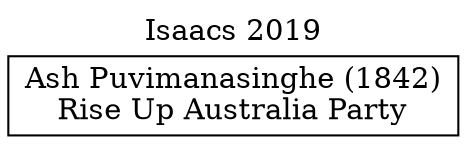 // House preference flow
digraph "Ash Puvimanasinghe (1842)_Isaacs_2019" {
	graph [label="Isaacs 2019" labelloc=t mclimit=10]
	node [shape=box]
	"Ash Puvimanasinghe (1842)" [label="Ash Puvimanasinghe (1842)
Rise Up Australia Party"]
}
